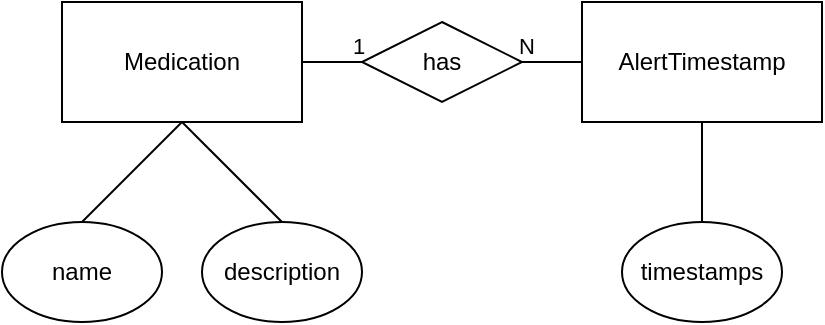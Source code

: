 <mxfile version="15.8.7" type="device"><diagram id="btgtVg7GMg8Gx824kbUY" name="Page-1"><mxGraphModel dx="525" dy="431" grid="1" gridSize="10" guides="1" tooltips="1" connect="1" arrows="1" fold="1" page="1" pageScale="1" pageWidth="850" pageHeight="1100" math="0" shadow="0"><root><mxCell id="0"/><mxCell id="1" parent="0"/><mxCell id="w_i0Wo68D5zkcZg86BCW-12" style="rounded=0;orthogonalLoop=1;jettySize=auto;html=1;exitX=0.5;exitY=1;exitDx=0;exitDy=0;entryX=0.5;entryY=0;entryDx=0;entryDy=0;endArrow=none;endFill=0;" parent="1" source="w_i0Wo68D5zkcZg86BCW-1" target="w_i0Wo68D5zkcZg86BCW-8" edge="1"><mxGeometry relative="1" as="geometry"/></mxCell><mxCell id="w_i0Wo68D5zkcZg86BCW-14" style="edgeStyle=none;rounded=0;orthogonalLoop=1;jettySize=auto;html=1;exitX=0.5;exitY=1;exitDx=0;exitDy=0;entryX=0.5;entryY=0;entryDx=0;entryDy=0;endArrow=none;endFill=0;" parent="1" source="w_i0Wo68D5zkcZg86BCW-1" target="w_i0Wo68D5zkcZg86BCW-9" edge="1"><mxGeometry relative="1" as="geometry"/></mxCell><mxCell id="Q6TFiGPl2rvz5V22VN9j-2" value="" style="edgeStyle=orthogonalEdgeStyle;rounded=0;orthogonalLoop=1;jettySize=auto;html=1;endArrow=none;endFill=0;" edge="1" parent="1" source="w_i0Wo68D5zkcZg86BCW-1" target="Q6TFiGPl2rvz5V22VN9j-1"><mxGeometry relative="1" as="geometry"/></mxCell><mxCell id="Q6TFiGPl2rvz5V22VN9j-4" value="1" style="edgeLabel;html=1;align=center;verticalAlign=bottom;resizable=0;points=[];labelPosition=center;verticalLabelPosition=top;" vertex="1" connectable="0" parent="Q6TFiGPl2rvz5V22VN9j-2"><mxGeometry x="0.917" relative="1" as="geometry"><mxPoint as="offset"/></mxGeometry></mxCell><mxCell id="w_i0Wo68D5zkcZg86BCW-1" value="Medication" style="rounded=0;whiteSpace=wrap;html=1;" parent="1" vertex="1"><mxGeometry x="150" y="120" width="120" height="60" as="geometry"/></mxCell><mxCell id="w_i0Wo68D5zkcZg86BCW-16" style="edgeStyle=none;rounded=0;orthogonalLoop=1;jettySize=auto;html=1;exitX=0.5;exitY=1;exitDx=0;exitDy=0;entryX=0.5;entryY=0;entryDx=0;entryDy=0;endArrow=none;endFill=0;" parent="1" source="w_i0Wo68D5zkcZg86BCW-2" target="w_i0Wo68D5zkcZg86BCW-15" edge="1"><mxGeometry relative="1" as="geometry"/></mxCell><mxCell id="w_i0Wo68D5zkcZg86BCW-2" value="AlertTimestamp" style="rounded=0;whiteSpace=wrap;html=1;" parent="1" vertex="1"><mxGeometry x="410" y="120" width="120" height="60" as="geometry"/></mxCell><mxCell id="w_i0Wo68D5zkcZg86BCW-8" value="name" style="ellipse;whiteSpace=wrap;html=1;" parent="1" vertex="1"><mxGeometry x="120" y="230" width="80" height="50" as="geometry"/></mxCell><mxCell id="w_i0Wo68D5zkcZg86BCW-9" value="description" style="ellipse;whiteSpace=wrap;html=1;" parent="1" vertex="1"><mxGeometry x="220" y="230" width="80" height="50" as="geometry"/></mxCell><mxCell id="w_i0Wo68D5zkcZg86BCW-15" value="timestamps" style="ellipse;whiteSpace=wrap;html=1;" parent="1" vertex="1"><mxGeometry x="430" y="230" width="80" height="50" as="geometry"/></mxCell><mxCell id="Q6TFiGPl2rvz5V22VN9j-3" style="edgeStyle=orthogonalEdgeStyle;rounded=0;orthogonalLoop=1;jettySize=auto;html=1;exitX=1;exitY=0.5;exitDx=0;exitDy=0;entryX=0;entryY=0.5;entryDx=0;entryDy=0;endArrow=none;endFill=0;" edge="1" parent="1" source="Q6TFiGPl2rvz5V22VN9j-1" target="w_i0Wo68D5zkcZg86BCW-2"><mxGeometry relative="1" as="geometry"/></mxCell><mxCell id="Q6TFiGPl2rvz5V22VN9j-5" value="N" style="edgeLabel;html=1;align=center;verticalAlign=bottom;resizable=0;points=[];labelPosition=center;verticalLabelPosition=top;" vertex="1" connectable="0" parent="Q6TFiGPl2rvz5V22VN9j-3"><mxGeometry x="-0.868" relative="1" as="geometry"><mxPoint as="offset"/></mxGeometry></mxCell><mxCell id="Q6TFiGPl2rvz5V22VN9j-1" value="has" style="rhombus;whiteSpace=wrap;html=1;rounded=0;" vertex="1" parent="1"><mxGeometry x="300" y="130" width="80" height="40" as="geometry"/></mxCell></root></mxGraphModel></diagram></mxfile>